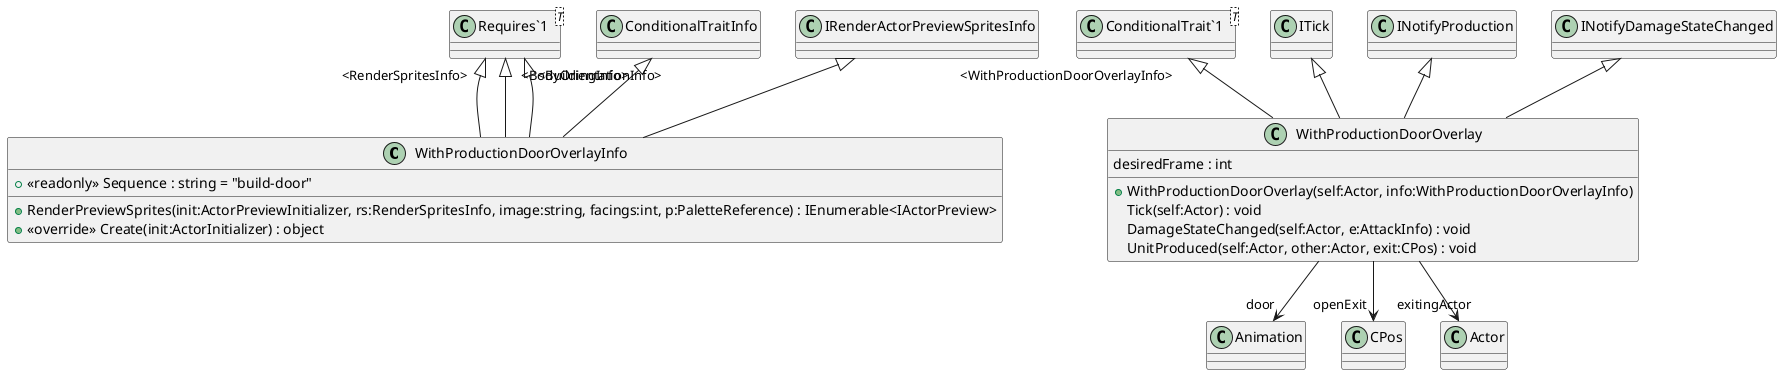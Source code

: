@startuml
class WithProductionDoorOverlayInfo {
    + <<readonly>> Sequence : string = "build-door"
    + RenderPreviewSprites(init:ActorPreviewInitializer, rs:RenderSpritesInfo, image:string, facings:int, p:PaletteReference) : IEnumerable<IActorPreview>
    + <<override>> Create(init:ActorInitializer) : object
}
class WithProductionDoorOverlay {
    desiredFrame : int
    + WithProductionDoorOverlay(self:Actor, info:WithProductionDoorOverlayInfo)
    Tick(self:Actor) : void
    DamageStateChanged(self:Actor, e:AttackInfo) : void
    UnitProduced(self:Actor, other:Actor, exit:CPos) : void
}
class "Requires`1"<T> {
}
class "ConditionalTrait`1"<T> {
}
ConditionalTraitInfo <|-- WithProductionDoorOverlayInfo
IRenderActorPreviewSpritesInfo <|-- WithProductionDoorOverlayInfo
"Requires`1" "<RenderSpritesInfo>" <|-- WithProductionDoorOverlayInfo
"Requires`1" "<BodyOrientationInfo>" <|-- WithProductionDoorOverlayInfo
"Requires`1" "<BuildingInfo>" <|-- WithProductionDoorOverlayInfo
"ConditionalTrait`1" "<WithProductionDoorOverlayInfo>" <|-- WithProductionDoorOverlay
ITick <|-- WithProductionDoorOverlay
INotifyProduction <|-- WithProductionDoorOverlay
INotifyDamageStateChanged <|-- WithProductionDoorOverlay
WithProductionDoorOverlay --> "door" Animation
WithProductionDoorOverlay --> "openExit" CPos
WithProductionDoorOverlay --> "exitingActor" Actor
@enduml
